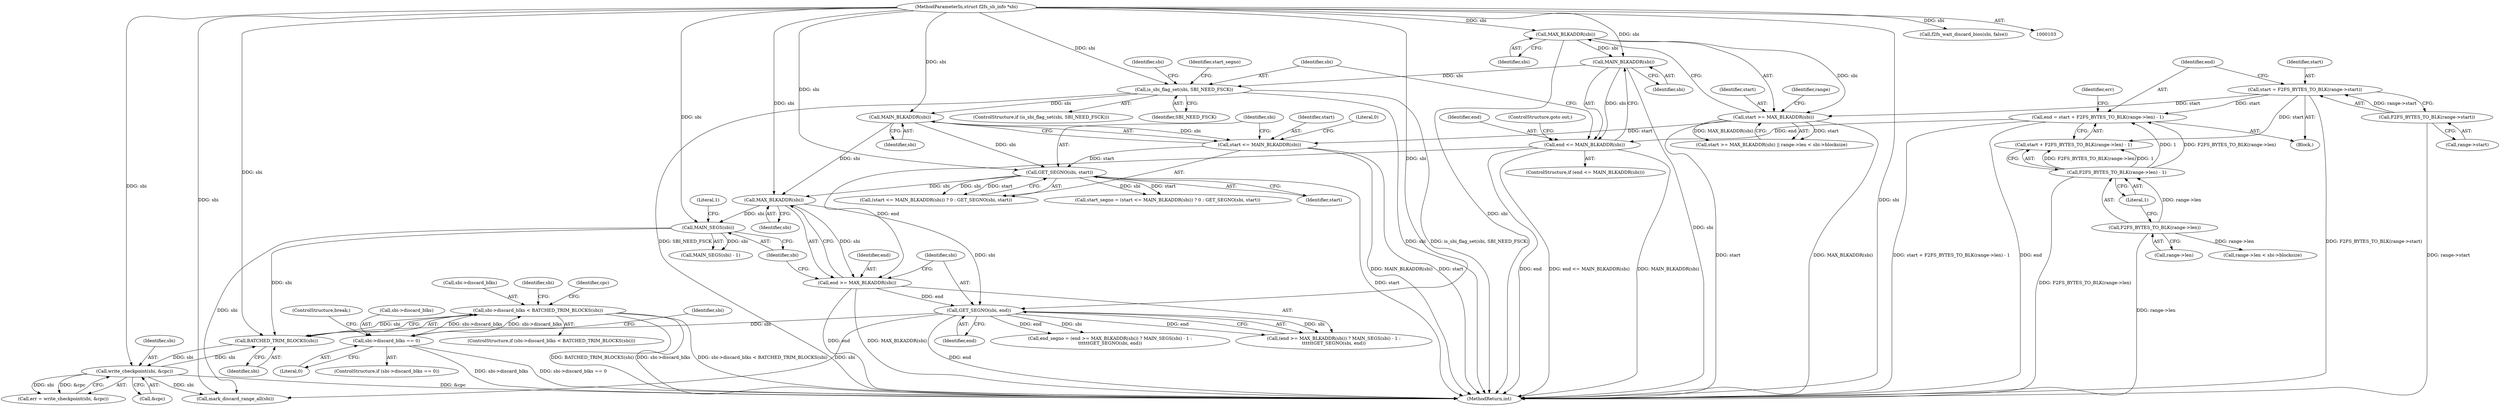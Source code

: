 digraph "0_linux_638164a2718f337ea224b747cf5977ef143166a4@pointer" {
"1000238" [label="(Call,sbi->discard_blks < BATCHED_TRIM_BLOCKS(sbi))"];
"1000230" [label="(Call,sbi->discard_blks == 0)"];
"1000238" [label="(Call,sbi->discard_blks < BATCHED_TRIM_BLOCKS(sbi))"];
"1000242" [label="(Call,BATCHED_TRIM_BLOCKS(sbi))"];
"1000193" [label="(Call,GET_SEGNO(sbi, end))"];
"1000187" [label="(Call,MAX_BLKADDR(sbi))"];
"1000179" [label="(Call,GET_SEGNO(sbi, start))"];
"1000176" [label="(Call,MAIN_BLKADDR(sbi))"];
"1000160" [label="(Call,is_sbi_flag_set(sbi, SBI_NEED_FSCK))"];
"1000156" [label="(Call,MAIN_BLKADDR(sbi))"];
"1000136" [label="(Call,MAX_BLKADDR(sbi))"];
"1000104" [label="(MethodParameterIn,struct f2fs_sb_info *sbi)"];
"1000174" [label="(Call,start <= MAIN_BLKADDR(sbi))"];
"1000134" [label="(Call,start >= MAX_BLKADDR(sbi))"];
"1000108" [label="(Call,start = F2FS_BYTES_TO_BLK(range->start))"];
"1000110" [label="(Call,F2FS_BYTES_TO_BLK(range->start))"];
"1000185" [label="(Call,end >= MAX_BLKADDR(sbi))"];
"1000154" [label="(Call,end <= MAIN_BLKADDR(sbi))"];
"1000115" [label="(Call,end = start + F2FS_BYTES_TO_BLK(range->len) - 1)"];
"1000119" [label="(Call,F2FS_BYTES_TO_BLK(range->len) - 1)"];
"1000120" [label="(Call,F2FS_BYTES_TO_BLK(range->len))"];
"1000190" [label="(Call,MAIN_SEGS(sbi))"];
"1000257" [label="(Call,write_checkpoint(sbi, &cpc))"];
"1000187" [label="(Call,MAX_BLKADDR(sbi))"];
"1000270" [label="(Call,mark_discard_range_all(sbi))"];
"1000130" [label="(Identifier,err)"];
"1000242" [label="(Call,BATCHED_TRIM_BLOCKS(sbi))"];
"1000192" [label="(Literal,1)"];
"1000286" [label="(MethodReturn,int)"];
"1000172" [label="(Identifier,start_segno)"];
"1000185" [label="(Call,end >= MAX_BLKADDR(sbi))"];
"1000140" [label="(Identifier,range)"];
"1000240" [label="(Identifier,sbi)"];
"1000193" [label="(Call,GET_SEGNO(sbi, end))"];
"1000115" [label="(Call,end = start + F2FS_BYTES_TO_BLK(range->len) - 1)"];
"1000186" [label="(Identifier,end)"];
"1000119" [label="(Call,F2FS_BYTES_TO_BLK(range->len) - 1)"];
"1000235" [label="(ControlStructure,break;)"];
"1000161" [label="(Identifier,sbi)"];
"1000189" [label="(Call,MAIN_SEGS(sbi) - 1)"];
"1000257" [label="(Call,write_checkpoint(sbi, &cpc))"];
"1000237" [label="(ControlStructure,if (sbi->discard_blks < BATCHED_TRIM_BLOCKS(sbi)))"];
"1000137" [label="(Identifier,sbi)"];
"1000258" [label="(Identifier,sbi)"];
"1000234" [label="(Literal,0)"];
"1000155" [label="(Identifier,end)"];
"1000175" [label="(Identifier,start)"];
"1000121" [label="(Call,range->len)"];
"1000176" [label="(Call,MAIN_BLKADDR(sbi))"];
"1000162" [label="(Identifier,SBI_NEED_FSCK)"];
"1000124" [label="(Literal,1)"];
"1000136" [label="(Call,MAX_BLKADDR(sbi))"];
"1000177" [label="(Identifier,sbi)"];
"1000166" [label="(Identifier,sbi)"];
"1000230" [label="(Call,sbi->discard_blks == 0)"];
"1000181" [label="(Identifier,start)"];
"1000243" [label="(Identifier,sbi)"];
"1000180" [label="(Identifier,sbi)"];
"1000134" [label="(Call,start >= MAX_BLKADDR(sbi))"];
"1000116" [label="(Identifier,end)"];
"1000190" [label="(Call,MAIN_SEGS(sbi))"];
"1000253" [label="(Identifier,sbi)"];
"1000194" [label="(Identifier,sbi)"];
"1000184" [label="(Call,(end >= MAX_BLKADDR(sbi)) ? MAIN_SEGS(sbi) - 1 :\n\t\t\t\t\t\tGET_SEGNO(sbi, end))"];
"1000159" [label="(ControlStructure,if (is_sbi_flag_set(sbi, SBI_NEED_FSCK)))"];
"1000138" [label="(Call,range->len < sbi->blocksize)"];
"1000111" [label="(Call,range->start)"];
"1000117" [label="(Call,start + F2FS_BYTES_TO_BLK(range->len) - 1)"];
"1000195" [label="(Identifier,end)"];
"1000135" [label="(Identifier,start)"];
"1000178" [label="(Literal,0)"];
"1000174" [label="(Call,start <= MAIN_BLKADDR(sbi))"];
"1000108" [label="(Call,start = F2FS_BYTES_TO_BLK(range->start))"];
"1000229" [label="(ControlStructure,if (sbi->discard_blks == 0))"];
"1000157" [label="(Identifier,sbi)"];
"1000109" [label="(Identifier,start)"];
"1000255" [label="(Call,err = write_checkpoint(sbi, &cpc))"];
"1000259" [label="(Call,&cpc)"];
"1000188" [label="(Identifier,sbi)"];
"1000158" [label="(ControlStructure,goto out;)"];
"1000106" [label="(Block,)"];
"1000153" [label="(ControlStructure,if (end <= MAIN_BLKADDR(sbi)))"];
"1000238" [label="(Call,sbi->discard_blks < BATCHED_TRIM_BLOCKS(sbi))"];
"1000231" [label="(Call,sbi->discard_blks)"];
"1000171" [label="(Call,start_segno = (start <= MAIN_BLKADDR(sbi)) ? 0 : GET_SEGNO(sbi, start))"];
"1000191" [label="(Identifier,sbi)"];
"1000120" [label="(Call,F2FS_BYTES_TO_BLK(range->len))"];
"1000173" [label="(Call,(start <= MAIN_BLKADDR(sbi)) ? 0 : GET_SEGNO(sbi, start))"];
"1000156" [label="(Call,MAIN_BLKADDR(sbi))"];
"1000246" [label="(Identifier,cpc)"];
"1000239" [label="(Call,sbi->discard_blks)"];
"1000179" [label="(Call,GET_SEGNO(sbi, start))"];
"1000272" [label="(Call,f2fs_wait_discard_bios(sbi, false))"];
"1000110" [label="(Call,F2FS_BYTES_TO_BLK(range->start))"];
"1000104" [label="(MethodParameterIn,struct f2fs_sb_info *sbi)"];
"1000154" [label="(Call,end <= MAIN_BLKADDR(sbi))"];
"1000160" [label="(Call,is_sbi_flag_set(sbi, SBI_NEED_FSCK))"];
"1000133" [label="(Call,start >= MAX_BLKADDR(sbi) || range->len < sbi->blocksize)"];
"1000182" [label="(Call,end_segno = (end >= MAX_BLKADDR(sbi)) ? MAIN_SEGS(sbi) - 1 :\n\t\t\t\t\t\tGET_SEGNO(sbi, end))"];
"1000238" -> "1000237"  [label="AST: "];
"1000238" -> "1000242"  [label="CFG: "];
"1000239" -> "1000238"  [label="AST: "];
"1000242" -> "1000238"  [label="AST: "];
"1000246" -> "1000238"  [label="CFG: "];
"1000253" -> "1000238"  [label="CFG: "];
"1000238" -> "1000286"  [label="DDG: sbi->discard_blks"];
"1000238" -> "1000286"  [label="DDG: sbi->discard_blks < BATCHED_TRIM_BLOCKS(sbi)"];
"1000238" -> "1000286"  [label="DDG: BATCHED_TRIM_BLOCKS(sbi)"];
"1000238" -> "1000230"  [label="DDG: sbi->discard_blks"];
"1000230" -> "1000238"  [label="DDG: sbi->discard_blks"];
"1000242" -> "1000238"  [label="DDG: sbi"];
"1000230" -> "1000229"  [label="AST: "];
"1000230" -> "1000234"  [label="CFG: "];
"1000231" -> "1000230"  [label="AST: "];
"1000234" -> "1000230"  [label="AST: "];
"1000235" -> "1000230"  [label="CFG: "];
"1000240" -> "1000230"  [label="CFG: "];
"1000230" -> "1000286"  [label="DDG: sbi->discard_blks"];
"1000230" -> "1000286"  [label="DDG: sbi->discard_blks == 0"];
"1000242" -> "1000243"  [label="CFG: "];
"1000243" -> "1000242"  [label="AST: "];
"1000193" -> "1000242"  [label="DDG: sbi"];
"1000190" -> "1000242"  [label="DDG: sbi"];
"1000257" -> "1000242"  [label="DDG: sbi"];
"1000104" -> "1000242"  [label="DDG: sbi"];
"1000242" -> "1000257"  [label="DDG: sbi"];
"1000193" -> "1000184"  [label="AST: "];
"1000193" -> "1000195"  [label="CFG: "];
"1000194" -> "1000193"  [label="AST: "];
"1000195" -> "1000193"  [label="AST: "];
"1000184" -> "1000193"  [label="CFG: "];
"1000193" -> "1000286"  [label="DDG: end"];
"1000193" -> "1000182"  [label="DDG: sbi"];
"1000193" -> "1000182"  [label="DDG: end"];
"1000193" -> "1000184"  [label="DDG: sbi"];
"1000193" -> "1000184"  [label="DDG: end"];
"1000187" -> "1000193"  [label="DDG: sbi"];
"1000104" -> "1000193"  [label="DDG: sbi"];
"1000185" -> "1000193"  [label="DDG: end"];
"1000193" -> "1000270"  [label="DDG: sbi"];
"1000187" -> "1000185"  [label="AST: "];
"1000187" -> "1000188"  [label="CFG: "];
"1000188" -> "1000187"  [label="AST: "];
"1000185" -> "1000187"  [label="CFG: "];
"1000187" -> "1000185"  [label="DDG: sbi"];
"1000179" -> "1000187"  [label="DDG: sbi"];
"1000176" -> "1000187"  [label="DDG: sbi"];
"1000104" -> "1000187"  [label="DDG: sbi"];
"1000187" -> "1000190"  [label="DDG: sbi"];
"1000179" -> "1000173"  [label="AST: "];
"1000179" -> "1000181"  [label="CFG: "];
"1000180" -> "1000179"  [label="AST: "];
"1000181" -> "1000179"  [label="AST: "];
"1000173" -> "1000179"  [label="CFG: "];
"1000179" -> "1000286"  [label="DDG: start"];
"1000179" -> "1000171"  [label="DDG: sbi"];
"1000179" -> "1000171"  [label="DDG: start"];
"1000179" -> "1000173"  [label="DDG: sbi"];
"1000179" -> "1000173"  [label="DDG: start"];
"1000176" -> "1000179"  [label="DDG: sbi"];
"1000104" -> "1000179"  [label="DDG: sbi"];
"1000174" -> "1000179"  [label="DDG: start"];
"1000176" -> "1000174"  [label="AST: "];
"1000176" -> "1000177"  [label="CFG: "];
"1000177" -> "1000176"  [label="AST: "];
"1000174" -> "1000176"  [label="CFG: "];
"1000176" -> "1000174"  [label="DDG: sbi"];
"1000160" -> "1000176"  [label="DDG: sbi"];
"1000104" -> "1000176"  [label="DDG: sbi"];
"1000160" -> "1000159"  [label="AST: "];
"1000160" -> "1000162"  [label="CFG: "];
"1000161" -> "1000160"  [label="AST: "];
"1000162" -> "1000160"  [label="AST: "];
"1000166" -> "1000160"  [label="CFG: "];
"1000172" -> "1000160"  [label="CFG: "];
"1000160" -> "1000286"  [label="DDG: is_sbi_flag_set(sbi, SBI_NEED_FSCK)"];
"1000160" -> "1000286"  [label="DDG: SBI_NEED_FSCK"];
"1000160" -> "1000286"  [label="DDG: sbi"];
"1000156" -> "1000160"  [label="DDG: sbi"];
"1000104" -> "1000160"  [label="DDG: sbi"];
"1000156" -> "1000154"  [label="AST: "];
"1000156" -> "1000157"  [label="CFG: "];
"1000157" -> "1000156"  [label="AST: "];
"1000154" -> "1000156"  [label="CFG: "];
"1000156" -> "1000286"  [label="DDG: sbi"];
"1000156" -> "1000154"  [label="DDG: sbi"];
"1000136" -> "1000156"  [label="DDG: sbi"];
"1000104" -> "1000156"  [label="DDG: sbi"];
"1000136" -> "1000134"  [label="AST: "];
"1000136" -> "1000137"  [label="CFG: "];
"1000137" -> "1000136"  [label="AST: "];
"1000134" -> "1000136"  [label="CFG: "];
"1000136" -> "1000286"  [label="DDG: sbi"];
"1000136" -> "1000134"  [label="DDG: sbi"];
"1000104" -> "1000136"  [label="DDG: sbi"];
"1000104" -> "1000103"  [label="AST: "];
"1000104" -> "1000286"  [label="DDG: sbi"];
"1000104" -> "1000190"  [label="DDG: sbi"];
"1000104" -> "1000257"  [label="DDG: sbi"];
"1000104" -> "1000270"  [label="DDG: sbi"];
"1000104" -> "1000272"  [label="DDG: sbi"];
"1000174" -> "1000173"  [label="AST: "];
"1000175" -> "1000174"  [label="AST: "];
"1000178" -> "1000174"  [label="CFG: "];
"1000180" -> "1000174"  [label="CFG: "];
"1000174" -> "1000286"  [label="DDG: MAIN_BLKADDR(sbi)"];
"1000174" -> "1000286"  [label="DDG: start"];
"1000134" -> "1000174"  [label="DDG: start"];
"1000134" -> "1000133"  [label="AST: "];
"1000135" -> "1000134"  [label="AST: "];
"1000140" -> "1000134"  [label="CFG: "];
"1000133" -> "1000134"  [label="CFG: "];
"1000134" -> "1000286"  [label="DDG: start"];
"1000134" -> "1000286"  [label="DDG: MAX_BLKADDR(sbi)"];
"1000134" -> "1000133"  [label="DDG: start"];
"1000134" -> "1000133"  [label="DDG: MAX_BLKADDR(sbi)"];
"1000108" -> "1000134"  [label="DDG: start"];
"1000108" -> "1000106"  [label="AST: "];
"1000108" -> "1000110"  [label="CFG: "];
"1000109" -> "1000108"  [label="AST: "];
"1000110" -> "1000108"  [label="AST: "];
"1000116" -> "1000108"  [label="CFG: "];
"1000108" -> "1000286"  [label="DDG: F2FS_BYTES_TO_BLK(range->start)"];
"1000110" -> "1000108"  [label="DDG: range->start"];
"1000108" -> "1000115"  [label="DDG: start"];
"1000108" -> "1000117"  [label="DDG: start"];
"1000110" -> "1000111"  [label="CFG: "];
"1000111" -> "1000110"  [label="AST: "];
"1000110" -> "1000286"  [label="DDG: range->start"];
"1000185" -> "1000184"  [label="AST: "];
"1000186" -> "1000185"  [label="AST: "];
"1000191" -> "1000185"  [label="CFG: "];
"1000194" -> "1000185"  [label="CFG: "];
"1000185" -> "1000286"  [label="DDG: end"];
"1000185" -> "1000286"  [label="DDG: MAX_BLKADDR(sbi)"];
"1000154" -> "1000185"  [label="DDG: end"];
"1000154" -> "1000153"  [label="AST: "];
"1000155" -> "1000154"  [label="AST: "];
"1000158" -> "1000154"  [label="CFG: "];
"1000161" -> "1000154"  [label="CFG: "];
"1000154" -> "1000286"  [label="DDG: end"];
"1000154" -> "1000286"  [label="DDG: end <= MAIN_BLKADDR(sbi)"];
"1000154" -> "1000286"  [label="DDG: MAIN_BLKADDR(sbi)"];
"1000115" -> "1000154"  [label="DDG: end"];
"1000115" -> "1000106"  [label="AST: "];
"1000115" -> "1000117"  [label="CFG: "];
"1000116" -> "1000115"  [label="AST: "];
"1000117" -> "1000115"  [label="AST: "];
"1000130" -> "1000115"  [label="CFG: "];
"1000115" -> "1000286"  [label="DDG: start + F2FS_BYTES_TO_BLK(range->len) - 1"];
"1000115" -> "1000286"  [label="DDG: end"];
"1000119" -> "1000115"  [label="DDG: F2FS_BYTES_TO_BLK(range->len)"];
"1000119" -> "1000115"  [label="DDG: 1"];
"1000119" -> "1000117"  [label="AST: "];
"1000119" -> "1000124"  [label="CFG: "];
"1000120" -> "1000119"  [label="AST: "];
"1000124" -> "1000119"  [label="AST: "];
"1000117" -> "1000119"  [label="CFG: "];
"1000119" -> "1000286"  [label="DDG: F2FS_BYTES_TO_BLK(range->len)"];
"1000119" -> "1000117"  [label="DDG: F2FS_BYTES_TO_BLK(range->len)"];
"1000119" -> "1000117"  [label="DDG: 1"];
"1000120" -> "1000119"  [label="DDG: range->len"];
"1000120" -> "1000121"  [label="CFG: "];
"1000121" -> "1000120"  [label="AST: "];
"1000124" -> "1000120"  [label="CFG: "];
"1000120" -> "1000286"  [label="DDG: range->len"];
"1000120" -> "1000138"  [label="DDG: range->len"];
"1000190" -> "1000189"  [label="AST: "];
"1000190" -> "1000191"  [label="CFG: "];
"1000191" -> "1000190"  [label="AST: "];
"1000192" -> "1000190"  [label="CFG: "];
"1000190" -> "1000189"  [label="DDG: sbi"];
"1000190" -> "1000270"  [label="DDG: sbi"];
"1000257" -> "1000255"  [label="AST: "];
"1000257" -> "1000259"  [label="CFG: "];
"1000258" -> "1000257"  [label="AST: "];
"1000259" -> "1000257"  [label="AST: "];
"1000255" -> "1000257"  [label="CFG: "];
"1000257" -> "1000286"  [label="DDG: &cpc"];
"1000257" -> "1000255"  [label="DDG: sbi"];
"1000257" -> "1000255"  [label="DDG: &cpc"];
"1000257" -> "1000270"  [label="DDG: sbi"];
}
